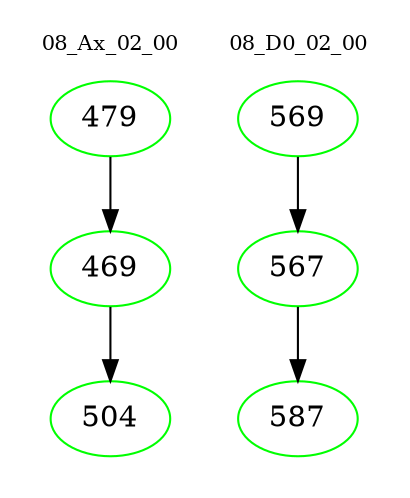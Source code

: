 digraph{
subgraph cluster_0 {
color = white
label = "08_Ax_02_00";
fontsize=10;
T0_479 [label="479", color="green"]
T0_479 -> T0_469 [color="black"]
T0_469 [label="469", color="green"]
T0_469 -> T0_504 [color="black"]
T0_504 [label="504", color="green"]
}
subgraph cluster_1 {
color = white
label = "08_D0_02_00";
fontsize=10;
T1_569 [label="569", color="green"]
T1_569 -> T1_567 [color="black"]
T1_567 [label="567", color="green"]
T1_567 -> T1_587 [color="black"]
T1_587 [label="587", color="green"]
}
}
